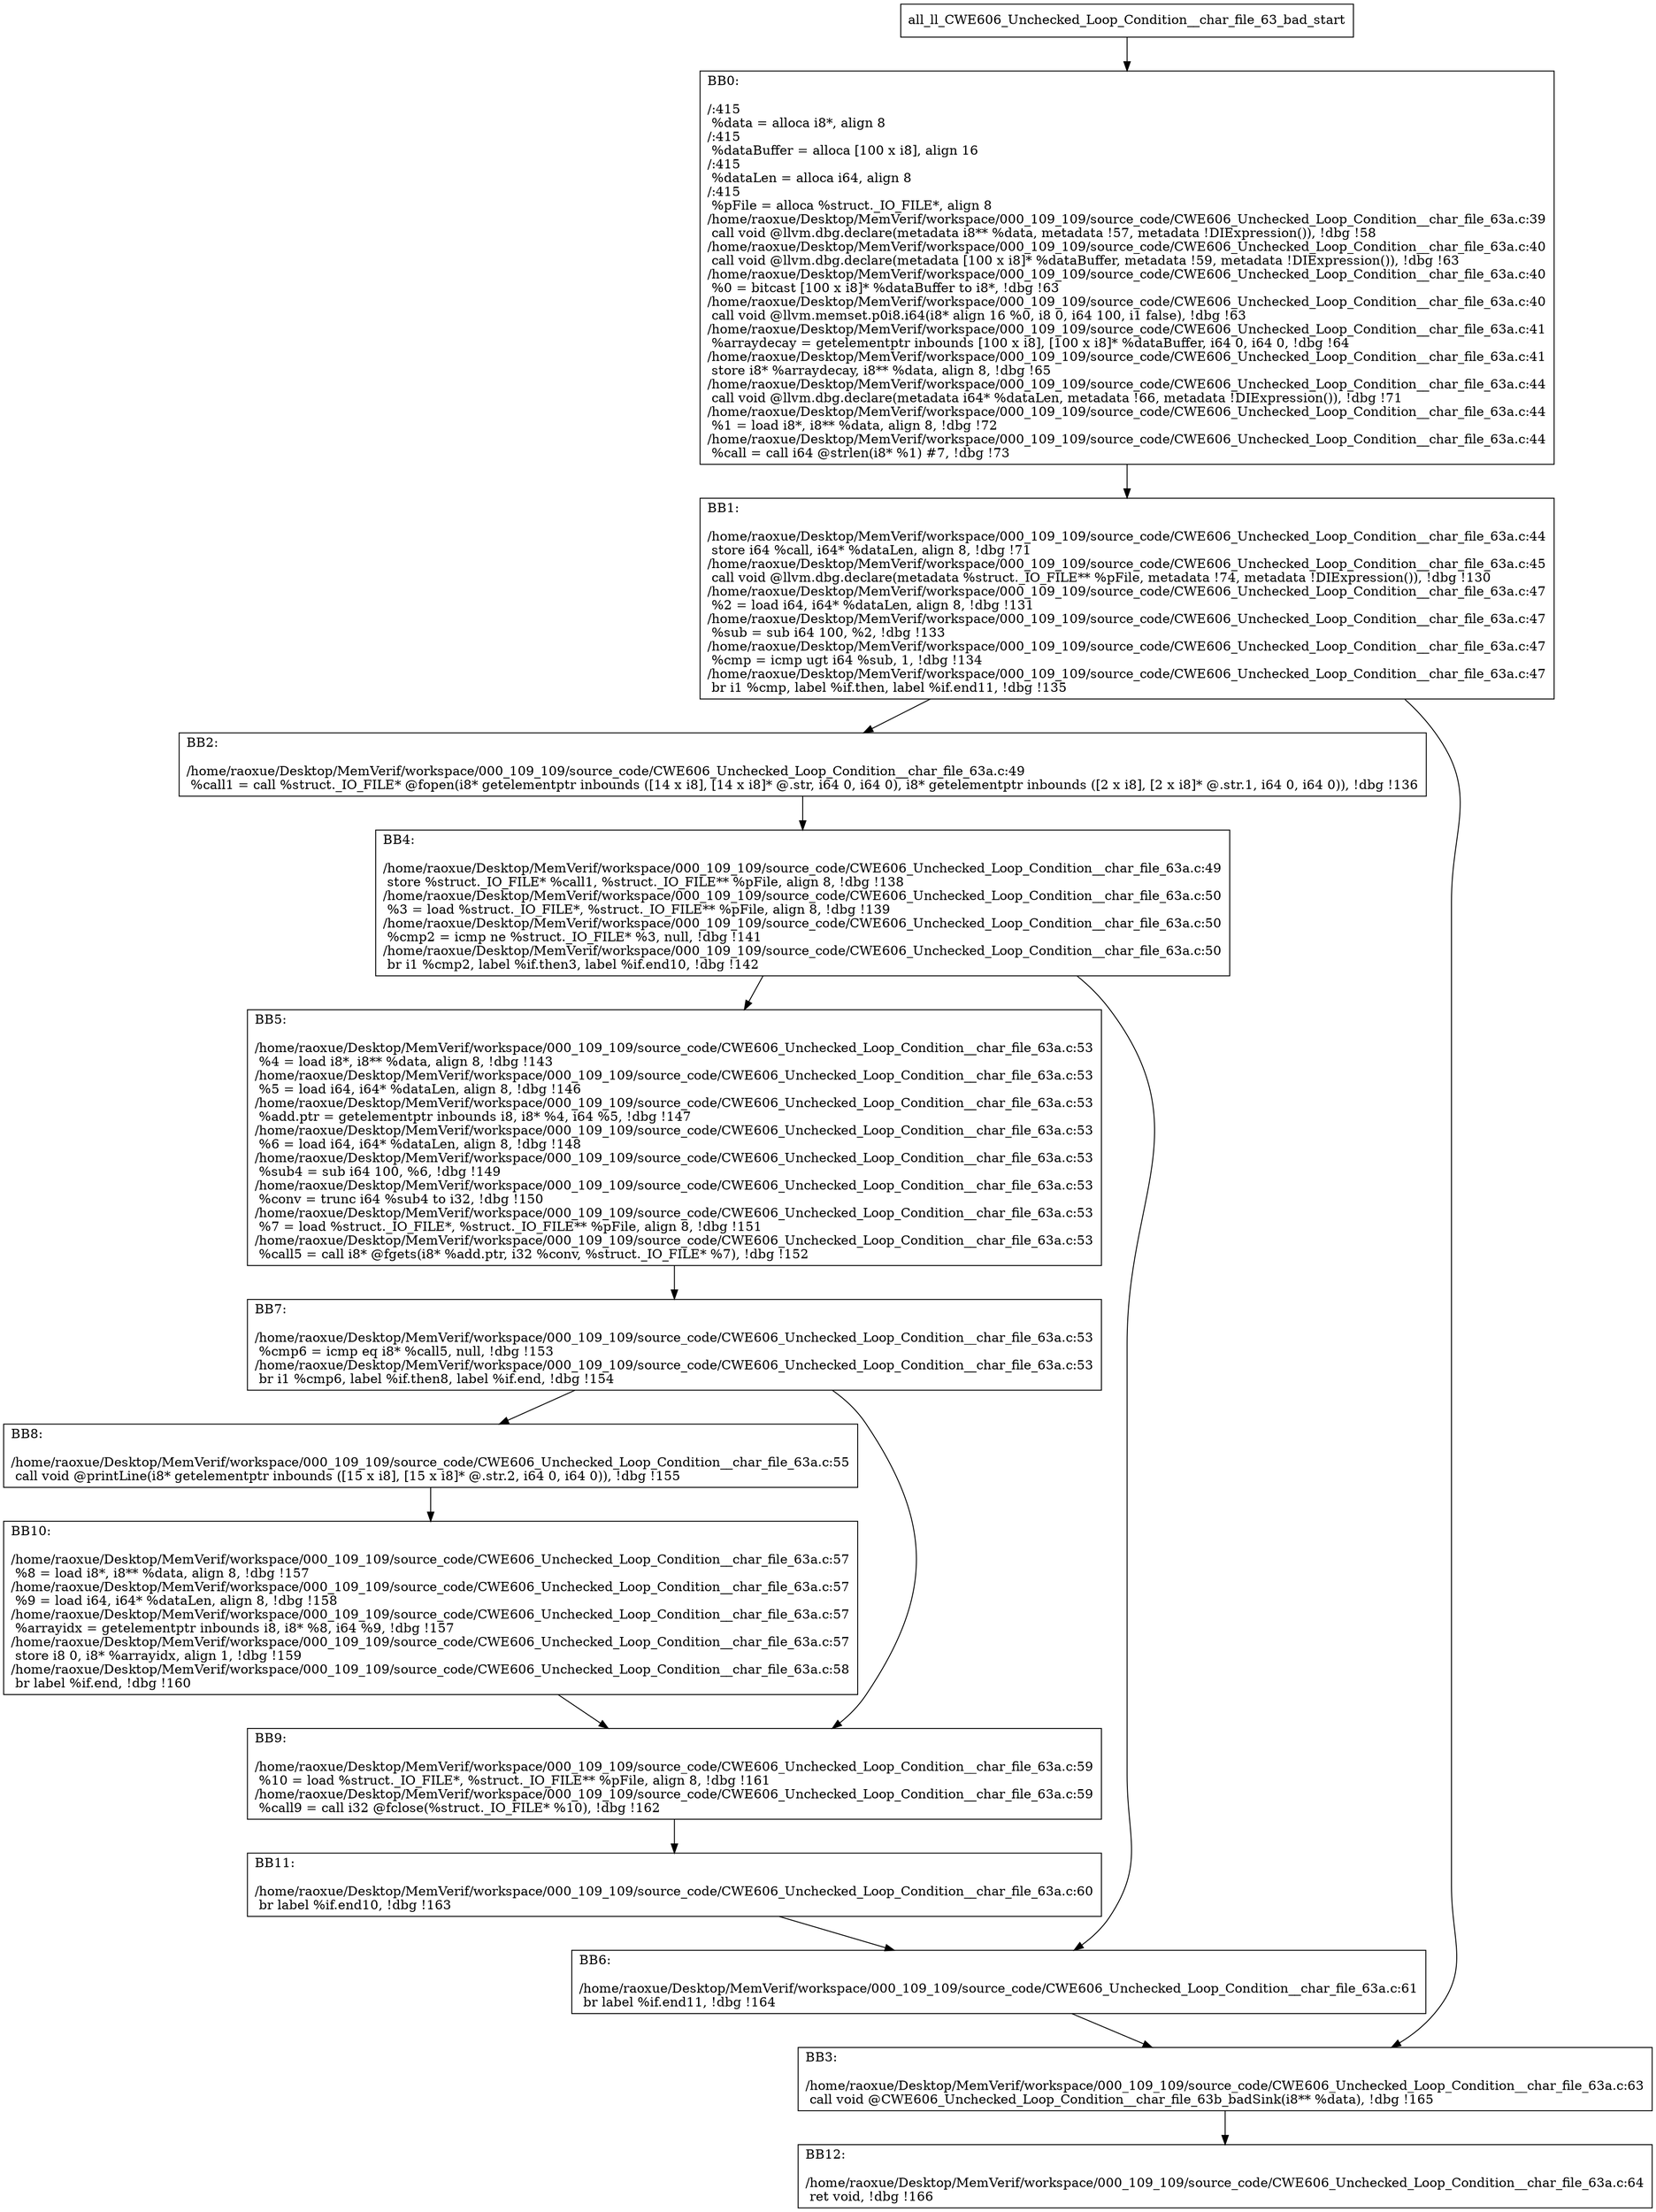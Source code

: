 digraph "CFG for'all_ll_CWE606_Unchecked_Loop_Condition__char_file_63_bad' function" {
	BBall_ll_CWE606_Unchecked_Loop_Condition__char_file_63_bad_start[shape=record,label="{all_ll_CWE606_Unchecked_Loop_Condition__char_file_63_bad_start}"];
	BBall_ll_CWE606_Unchecked_Loop_Condition__char_file_63_bad_start-> all_ll_CWE606_Unchecked_Loop_Condition__char_file_63_badBB0;
	all_ll_CWE606_Unchecked_Loop_Condition__char_file_63_badBB0 [shape=record, label="{BB0:\l\l/:415\l
  %data = alloca i8*, align 8\l
/:415\l
  %dataBuffer = alloca [100 x i8], align 16\l
/:415\l
  %dataLen = alloca i64, align 8\l
/:415\l
  %pFile = alloca %struct._IO_FILE*, align 8\l
/home/raoxue/Desktop/MemVerif/workspace/000_109_109/source_code/CWE606_Unchecked_Loop_Condition__char_file_63a.c:39\l
  call void @llvm.dbg.declare(metadata i8** %data, metadata !57, metadata !DIExpression()), !dbg !58\l
/home/raoxue/Desktop/MemVerif/workspace/000_109_109/source_code/CWE606_Unchecked_Loop_Condition__char_file_63a.c:40\l
  call void @llvm.dbg.declare(metadata [100 x i8]* %dataBuffer, metadata !59, metadata !DIExpression()), !dbg !63\l
/home/raoxue/Desktop/MemVerif/workspace/000_109_109/source_code/CWE606_Unchecked_Loop_Condition__char_file_63a.c:40\l
  %0 = bitcast [100 x i8]* %dataBuffer to i8*, !dbg !63\l
/home/raoxue/Desktop/MemVerif/workspace/000_109_109/source_code/CWE606_Unchecked_Loop_Condition__char_file_63a.c:40\l
  call void @llvm.memset.p0i8.i64(i8* align 16 %0, i8 0, i64 100, i1 false), !dbg !63\l
/home/raoxue/Desktop/MemVerif/workspace/000_109_109/source_code/CWE606_Unchecked_Loop_Condition__char_file_63a.c:41\l
  %arraydecay = getelementptr inbounds [100 x i8], [100 x i8]* %dataBuffer, i64 0, i64 0, !dbg !64\l
/home/raoxue/Desktop/MemVerif/workspace/000_109_109/source_code/CWE606_Unchecked_Loop_Condition__char_file_63a.c:41\l
  store i8* %arraydecay, i8** %data, align 8, !dbg !65\l
/home/raoxue/Desktop/MemVerif/workspace/000_109_109/source_code/CWE606_Unchecked_Loop_Condition__char_file_63a.c:44\l
  call void @llvm.dbg.declare(metadata i64* %dataLen, metadata !66, metadata !DIExpression()), !dbg !71\l
/home/raoxue/Desktop/MemVerif/workspace/000_109_109/source_code/CWE606_Unchecked_Loop_Condition__char_file_63a.c:44\l
  %1 = load i8*, i8** %data, align 8, !dbg !72\l
/home/raoxue/Desktop/MemVerif/workspace/000_109_109/source_code/CWE606_Unchecked_Loop_Condition__char_file_63a.c:44\l
  %call = call i64 @strlen(i8* %1) #7, !dbg !73\l
}"];
	all_ll_CWE606_Unchecked_Loop_Condition__char_file_63_badBB0-> all_ll_CWE606_Unchecked_Loop_Condition__char_file_63_badBB1;
	all_ll_CWE606_Unchecked_Loop_Condition__char_file_63_badBB1 [shape=record, label="{BB1:\l\l/home/raoxue/Desktop/MemVerif/workspace/000_109_109/source_code/CWE606_Unchecked_Loop_Condition__char_file_63a.c:44\l
  store i64 %call, i64* %dataLen, align 8, !dbg !71\l
/home/raoxue/Desktop/MemVerif/workspace/000_109_109/source_code/CWE606_Unchecked_Loop_Condition__char_file_63a.c:45\l
  call void @llvm.dbg.declare(metadata %struct._IO_FILE** %pFile, metadata !74, metadata !DIExpression()), !dbg !130\l
/home/raoxue/Desktop/MemVerif/workspace/000_109_109/source_code/CWE606_Unchecked_Loop_Condition__char_file_63a.c:47\l
  %2 = load i64, i64* %dataLen, align 8, !dbg !131\l
/home/raoxue/Desktop/MemVerif/workspace/000_109_109/source_code/CWE606_Unchecked_Loop_Condition__char_file_63a.c:47\l
  %sub = sub i64 100, %2, !dbg !133\l
/home/raoxue/Desktop/MemVerif/workspace/000_109_109/source_code/CWE606_Unchecked_Loop_Condition__char_file_63a.c:47\l
  %cmp = icmp ugt i64 %sub, 1, !dbg !134\l
/home/raoxue/Desktop/MemVerif/workspace/000_109_109/source_code/CWE606_Unchecked_Loop_Condition__char_file_63a.c:47\l
  br i1 %cmp, label %if.then, label %if.end11, !dbg !135\l
}"];
	all_ll_CWE606_Unchecked_Loop_Condition__char_file_63_badBB1-> all_ll_CWE606_Unchecked_Loop_Condition__char_file_63_badBB2;
	all_ll_CWE606_Unchecked_Loop_Condition__char_file_63_badBB1-> all_ll_CWE606_Unchecked_Loop_Condition__char_file_63_badBB3;
	all_ll_CWE606_Unchecked_Loop_Condition__char_file_63_badBB2 [shape=record, label="{BB2:\l\l/home/raoxue/Desktop/MemVerif/workspace/000_109_109/source_code/CWE606_Unchecked_Loop_Condition__char_file_63a.c:49\l
  %call1 = call %struct._IO_FILE* @fopen(i8* getelementptr inbounds ([14 x i8], [14 x i8]* @.str, i64 0, i64 0), i8* getelementptr inbounds ([2 x i8], [2 x i8]* @.str.1, i64 0, i64 0)), !dbg !136\l
}"];
	all_ll_CWE606_Unchecked_Loop_Condition__char_file_63_badBB2-> all_ll_CWE606_Unchecked_Loop_Condition__char_file_63_badBB4;
	all_ll_CWE606_Unchecked_Loop_Condition__char_file_63_badBB4 [shape=record, label="{BB4:\l\l/home/raoxue/Desktop/MemVerif/workspace/000_109_109/source_code/CWE606_Unchecked_Loop_Condition__char_file_63a.c:49\l
  store %struct._IO_FILE* %call1, %struct._IO_FILE** %pFile, align 8, !dbg !138\l
/home/raoxue/Desktop/MemVerif/workspace/000_109_109/source_code/CWE606_Unchecked_Loop_Condition__char_file_63a.c:50\l
  %3 = load %struct._IO_FILE*, %struct._IO_FILE** %pFile, align 8, !dbg !139\l
/home/raoxue/Desktop/MemVerif/workspace/000_109_109/source_code/CWE606_Unchecked_Loop_Condition__char_file_63a.c:50\l
  %cmp2 = icmp ne %struct._IO_FILE* %3, null, !dbg !141\l
/home/raoxue/Desktop/MemVerif/workspace/000_109_109/source_code/CWE606_Unchecked_Loop_Condition__char_file_63a.c:50\l
  br i1 %cmp2, label %if.then3, label %if.end10, !dbg !142\l
}"];
	all_ll_CWE606_Unchecked_Loop_Condition__char_file_63_badBB4-> all_ll_CWE606_Unchecked_Loop_Condition__char_file_63_badBB5;
	all_ll_CWE606_Unchecked_Loop_Condition__char_file_63_badBB4-> all_ll_CWE606_Unchecked_Loop_Condition__char_file_63_badBB6;
	all_ll_CWE606_Unchecked_Loop_Condition__char_file_63_badBB5 [shape=record, label="{BB5:\l\l/home/raoxue/Desktop/MemVerif/workspace/000_109_109/source_code/CWE606_Unchecked_Loop_Condition__char_file_63a.c:53\l
  %4 = load i8*, i8** %data, align 8, !dbg !143\l
/home/raoxue/Desktop/MemVerif/workspace/000_109_109/source_code/CWE606_Unchecked_Loop_Condition__char_file_63a.c:53\l
  %5 = load i64, i64* %dataLen, align 8, !dbg !146\l
/home/raoxue/Desktop/MemVerif/workspace/000_109_109/source_code/CWE606_Unchecked_Loop_Condition__char_file_63a.c:53\l
  %add.ptr = getelementptr inbounds i8, i8* %4, i64 %5, !dbg !147\l
/home/raoxue/Desktop/MemVerif/workspace/000_109_109/source_code/CWE606_Unchecked_Loop_Condition__char_file_63a.c:53\l
  %6 = load i64, i64* %dataLen, align 8, !dbg !148\l
/home/raoxue/Desktop/MemVerif/workspace/000_109_109/source_code/CWE606_Unchecked_Loop_Condition__char_file_63a.c:53\l
  %sub4 = sub i64 100, %6, !dbg !149\l
/home/raoxue/Desktop/MemVerif/workspace/000_109_109/source_code/CWE606_Unchecked_Loop_Condition__char_file_63a.c:53\l
  %conv = trunc i64 %sub4 to i32, !dbg !150\l
/home/raoxue/Desktop/MemVerif/workspace/000_109_109/source_code/CWE606_Unchecked_Loop_Condition__char_file_63a.c:53\l
  %7 = load %struct._IO_FILE*, %struct._IO_FILE** %pFile, align 8, !dbg !151\l
/home/raoxue/Desktop/MemVerif/workspace/000_109_109/source_code/CWE606_Unchecked_Loop_Condition__char_file_63a.c:53\l
  %call5 = call i8* @fgets(i8* %add.ptr, i32 %conv, %struct._IO_FILE* %7), !dbg !152\l
}"];
	all_ll_CWE606_Unchecked_Loop_Condition__char_file_63_badBB5-> all_ll_CWE606_Unchecked_Loop_Condition__char_file_63_badBB7;
	all_ll_CWE606_Unchecked_Loop_Condition__char_file_63_badBB7 [shape=record, label="{BB7:\l\l/home/raoxue/Desktop/MemVerif/workspace/000_109_109/source_code/CWE606_Unchecked_Loop_Condition__char_file_63a.c:53\l
  %cmp6 = icmp eq i8* %call5, null, !dbg !153\l
/home/raoxue/Desktop/MemVerif/workspace/000_109_109/source_code/CWE606_Unchecked_Loop_Condition__char_file_63a.c:53\l
  br i1 %cmp6, label %if.then8, label %if.end, !dbg !154\l
}"];
	all_ll_CWE606_Unchecked_Loop_Condition__char_file_63_badBB7-> all_ll_CWE606_Unchecked_Loop_Condition__char_file_63_badBB8;
	all_ll_CWE606_Unchecked_Loop_Condition__char_file_63_badBB7-> all_ll_CWE606_Unchecked_Loop_Condition__char_file_63_badBB9;
	all_ll_CWE606_Unchecked_Loop_Condition__char_file_63_badBB8 [shape=record, label="{BB8:\l\l/home/raoxue/Desktop/MemVerif/workspace/000_109_109/source_code/CWE606_Unchecked_Loop_Condition__char_file_63a.c:55\l
  call void @printLine(i8* getelementptr inbounds ([15 x i8], [15 x i8]* @.str.2, i64 0, i64 0)), !dbg !155\l
}"];
	all_ll_CWE606_Unchecked_Loop_Condition__char_file_63_badBB8-> all_ll_CWE606_Unchecked_Loop_Condition__char_file_63_badBB10;
	all_ll_CWE606_Unchecked_Loop_Condition__char_file_63_badBB10 [shape=record, label="{BB10:\l\l/home/raoxue/Desktop/MemVerif/workspace/000_109_109/source_code/CWE606_Unchecked_Loop_Condition__char_file_63a.c:57\l
  %8 = load i8*, i8** %data, align 8, !dbg !157\l
/home/raoxue/Desktop/MemVerif/workspace/000_109_109/source_code/CWE606_Unchecked_Loop_Condition__char_file_63a.c:57\l
  %9 = load i64, i64* %dataLen, align 8, !dbg !158\l
/home/raoxue/Desktop/MemVerif/workspace/000_109_109/source_code/CWE606_Unchecked_Loop_Condition__char_file_63a.c:57\l
  %arrayidx = getelementptr inbounds i8, i8* %8, i64 %9, !dbg !157\l
/home/raoxue/Desktop/MemVerif/workspace/000_109_109/source_code/CWE606_Unchecked_Loop_Condition__char_file_63a.c:57\l
  store i8 0, i8* %arrayidx, align 1, !dbg !159\l
/home/raoxue/Desktop/MemVerif/workspace/000_109_109/source_code/CWE606_Unchecked_Loop_Condition__char_file_63a.c:58\l
  br label %if.end, !dbg !160\l
}"];
	all_ll_CWE606_Unchecked_Loop_Condition__char_file_63_badBB10-> all_ll_CWE606_Unchecked_Loop_Condition__char_file_63_badBB9;
	all_ll_CWE606_Unchecked_Loop_Condition__char_file_63_badBB9 [shape=record, label="{BB9:\l\l/home/raoxue/Desktop/MemVerif/workspace/000_109_109/source_code/CWE606_Unchecked_Loop_Condition__char_file_63a.c:59\l
  %10 = load %struct._IO_FILE*, %struct._IO_FILE** %pFile, align 8, !dbg !161\l
/home/raoxue/Desktop/MemVerif/workspace/000_109_109/source_code/CWE606_Unchecked_Loop_Condition__char_file_63a.c:59\l
  %call9 = call i32 @fclose(%struct._IO_FILE* %10), !dbg !162\l
}"];
	all_ll_CWE606_Unchecked_Loop_Condition__char_file_63_badBB9-> all_ll_CWE606_Unchecked_Loop_Condition__char_file_63_badBB11;
	all_ll_CWE606_Unchecked_Loop_Condition__char_file_63_badBB11 [shape=record, label="{BB11:\l\l/home/raoxue/Desktop/MemVerif/workspace/000_109_109/source_code/CWE606_Unchecked_Loop_Condition__char_file_63a.c:60\l
  br label %if.end10, !dbg !163\l
}"];
	all_ll_CWE606_Unchecked_Loop_Condition__char_file_63_badBB11-> all_ll_CWE606_Unchecked_Loop_Condition__char_file_63_badBB6;
	all_ll_CWE606_Unchecked_Loop_Condition__char_file_63_badBB6 [shape=record, label="{BB6:\l\l/home/raoxue/Desktop/MemVerif/workspace/000_109_109/source_code/CWE606_Unchecked_Loop_Condition__char_file_63a.c:61\l
  br label %if.end11, !dbg !164\l
}"];
	all_ll_CWE606_Unchecked_Loop_Condition__char_file_63_badBB6-> all_ll_CWE606_Unchecked_Loop_Condition__char_file_63_badBB3;
	all_ll_CWE606_Unchecked_Loop_Condition__char_file_63_badBB3 [shape=record, label="{BB3:\l\l/home/raoxue/Desktop/MemVerif/workspace/000_109_109/source_code/CWE606_Unchecked_Loop_Condition__char_file_63a.c:63\l
  call void @CWE606_Unchecked_Loop_Condition__char_file_63b_badSink(i8** %data), !dbg !165\l
}"];
	all_ll_CWE606_Unchecked_Loop_Condition__char_file_63_badBB3-> all_ll_CWE606_Unchecked_Loop_Condition__char_file_63_badBB12;
	all_ll_CWE606_Unchecked_Loop_Condition__char_file_63_badBB12 [shape=record, label="{BB12:\l\l/home/raoxue/Desktop/MemVerif/workspace/000_109_109/source_code/CWE606_Unchecked_Loop_Condition__char_file_63a.c:64\l
  ret void, !dbg !166\l
}"];
}
